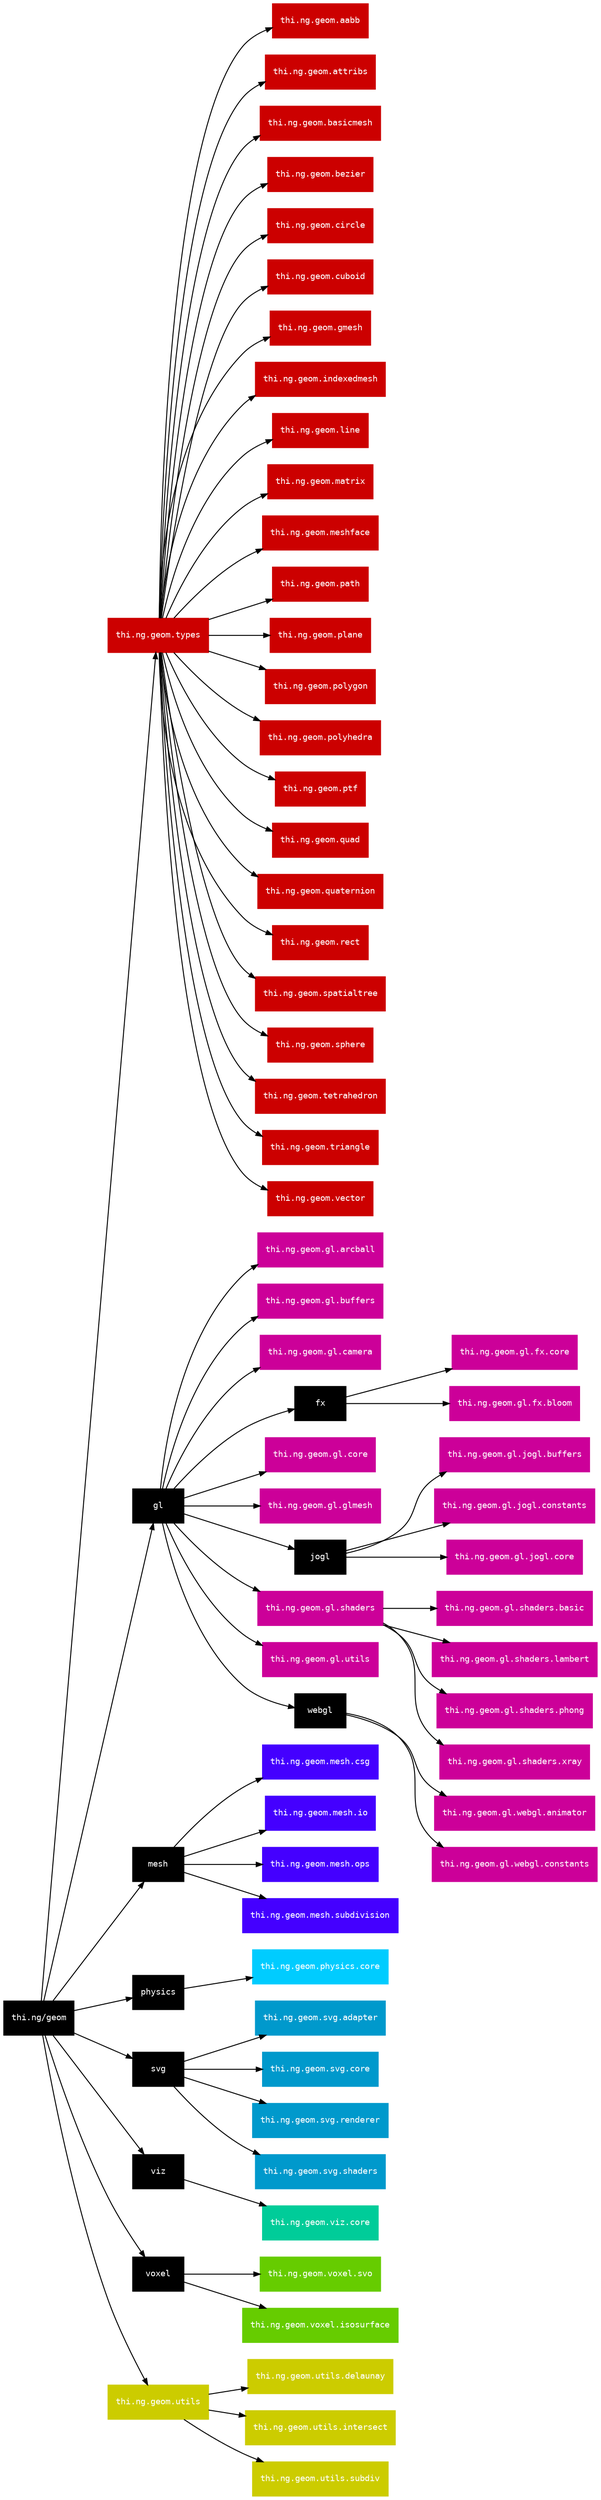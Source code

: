 digraph g {
  rankdir=LR;
  node[color="black",shape="box",margin="0.11",style="filled",fontname="Inconsolata",fontcolor="white",fontsize=9];
  edge[arrowsize=0.66];
  
  geom[label="thi.ng/geom"];

  geom->types;
  types->aabb;
  types->attribs;
  types->basicmesh;
  types->bezier;
  types->circle;
  types->cuboid;
  types->gmesh;
  types->indexedmesh;
  types->line;
  types->matrix;
  types->meshface;
  types->path;
  types->plane;
  types->polygon;
  types->polyhedra;
  types->ptf;
  types->quad;
  types->quaternion;
  types->rect;
  types->spatialtree;
  types->sphere;
  types->tetrahedron;
  types->triangle;
  types->vector;

  geom->gl;
  gl->arcball;
  gl->buffers;
  gl->camera;
  gl->fx->fxcore;
  fx->fxpresets;
  gl->glcore;
  gl->glmesh;
  gl->jogl->joglbuffers;
  jogl->joglconst;
  jogl->joglcore;
  gl->glshaders;
  glshaders->glshaderbasic;
  glshaders->glshaderlambert;
  glshaders->glshaderphong;
  glshaders->glshaderxray;
  gl->glutils;
  gl->webgl->animator;
  webgl->constwebgl;

  geom->mesh;
  mesh->csg;
  mesh->io;
  mesh->ops;
  mesh->meshsubdiv;

  geom->physics->physcore;

  geom->svg->svgadapt;
  svg->svgcore;
  svg->svgrenderer;
  svg->svgshaders;

  geom->viz->vizcore;

  geom->voxel;
  voxel->svo;
  voxel->isosurface;
  
  geom->utils;
  utils->delaunay;
  utils->isec;
  utils->subdiv;

  aabb[color="#cc0000",label="thi.ng.geom.aabb",URL="https://github.com/thi-ng/geom/blob/develop/src/types/aabb.org",tooltip="Axis-aligned bounding box"];
  attribs[color="#cc0000",label="thi.ng.geom.attribs",URL="https://github.com/thi-ng/geom/blob/develop/src/types/attribs.org",tooltip="Mesh vertex attribute generators"];
  basicmesh[color="#cc0000",label="thi.ng.geom.basicmesh",URL="https://github.com/thi-ng/geom/blob/develop/src/types/basicmesh.org",tooltip="3D mesh type w/o attribute support"];
  bezier[color="#cc0000",label="thi.ng.geom.bezier",URL="https://github.com/thi-ng/geom/blob/develop/src/types/bezier.org",tooltip="2D/3D spline types"];
  circle[color="#cc0000",label="thi.ng.geom.circle",URL="https://github.com/thi-ng/geom/blob/develop/src/types/circle.org",tooltip="2D circle type"];
  cuboid[color="#cc0000",label="thi.ng.geom.cuboid",URL="https://github.com/thi-ng/geom/blob/develop/src/types/cuboid.org",tooltip="Arbitrary 3D box type"];
  delaunay[color="#cccc00",label="thi.ng.geom.utils.delaunay",URL="https://github.com/thi-ng/geom/blob/develop/src/utils/delaunay.org",tooltip="2D Delaunay triangulation"];
  gmesh[color="#cc0000",label="thi.ng.geom.gmesh",URL="https://github.com/thi-ng/geom/blob/develop/src/types/gmesh.org",tooltip="3D navigatable graph mesh"];
  indexedmesh[color="#cc0000",label="thi.ng.geom.indexedmesh",URL="https://github.com/thi-ng/geom/blob/develop/src/types/indexedmesh.org",tooltip="3D mesh w/ vertex attributes"];
  isec[color="#cccc00",label="thi.ng.geom.utils.intersect",URL="https://github.com/thi-ng/geom/blob/develop/src/utils/intersect.org",tooltip="Various 2D/3D shape intersections"];
  line[color="#cc0000",label="thi.ng.geom.line",URL="https://github.com/thi-ng/geom/blob/develop/src/types/line.org",tooltip="2D/3D line & poly-line types"];
  matrix[color="#cc0000",label="thi.ng.geom.matrix",URL="https://github.com/thi-ng/geom/blob/develop/src/core/matrix.org",tooltip="2x3, 4x4 matrix types"];
  meshface[color="#cc0000",label="thi.ng.geom.meshface",URL="https://github.com/thi-ng/geom/blob/develop/src/types/meshface.org",tooltip="Mesh face types w/ & w/o attrib support"];
  path[color="#cc0000",label="thi.ng.geom.path",URL="https://github.com/thi-ng/geom/blob/develop/src/types/path.org",tooltip="2D segmented path construction"];
  plane[color="#cc0000",label="thi.ng.geom.plane",URL="https://github.com/thi-ng/geom/blob/develop/src/types/plane.org",tooltip="3D plane type"];
  polygon[color="#cc0000",label="thi.ng.geom.polygon",URL="https://github.com/thi-ng/geom/blob/develop/src/types/polygon.org",tooltip="2D polygon type"];
  polyhedra[color="#cc0000",label="thi.ng.geom.polyhedra",URL="https://github.com/thi-ng/geom/blob/develop/src/types/polyhedra.org",tooltip="3D polyhedra constructions"];
  ptf[color="#cc0000",label="thi.ng.geom.ptf",URL="https://github.com/thi-ng/geom/blob/develop/src/types/ptf.org",tooltip="3D Parallel-transport frames curve extrusion"];
  quad[color="#cc0000",label="thi.ng.geom.quad",URL="https://github.com/thi-ng/geom/blob/develop/src/types/quad.org",tooltip="3D freeform quad type"];
  quaternion[color="#cc0000",label="thi.ng.geom.quaternion",URL="https://github.com/thi-ng/geom/blob/develop/src/core/quaternion.org",tooltip="Quaternion type"];
  rect[color="#cc0000",label="thi.ng.geom.rect",URL="https://github.com/thi-ng/geom/blob/develop/src/types/rect.org",tooltip="2D axis-aligned rectangle type"];
  spatialtree[color="#cc0000",label="thi.ng.geom.spatialtree",URL="https://github.com/thi-ng/geom/blob/develop/src/types/spatialtree.org",tooltip="Quadtree & Octree types / tree queries"];
  sphere[color="#cc0000",label="thi.ng.geom.sphere",URL="https://github.com/thi-ng/geom/blob/develop/src/types/sphere.org",tooltip="3D sphere type"];
  subdiv[color="#cccc00",label="thi.ng.geom.utils.subdiv",URL="https://github.com/thi-ng/geom/blob/develop/src/utils/subdiv.org",tooltip="2D/3D recursive curve subdivision schemes"];
  tetrahedron[color="#cc0000",label="thi.ng.geom.tetrahedron",URL="https://github.com/thi-ng/geom/blob/develop/src/types/tetrahedron.org",tooltip="3D tetrahedron type"];
  triangle[color="#cc0000",label="thi.ng.geom.triangle",URL="https://github.com/thi-ng/geom/blob/develop/src/types/triangle.org",tooltip="2D/3D triangle types"];
  types[color="#cc0000",label="thi.ng.geom.types",URL="https://github.com/thi-ng/geom/blob/develop/src/types/types.org",tooltip="Shape type declarations"];
  utils[color="#cccc00",label="thi.ng.geom.utils",URL="https://github.com/thi-ng/geom/blob/develop/src/utils/utils.org",tooltip="Shared low-level utilities"];
  vector[color="#cc0000",label="thi.ng.geom.vector",URL="https://github.com/thi-ng/geom/blob/develop/src/core/vector.org",tooltip="2D/3D vector types"];

  animator[color="#cc0099",label="thi.ng.geom.gl.webgl.animator",URL="https://github.com/thi-ng/geom/blob/develop/src/gl/animator.org",tooltip="WebGL RAF wrapper"];
  arcball[color="#cc0099",label="thi.ng.geom.gl.arcball",URL="https://github.com/thi-ng/geom/blob/develop/src/gl/arcball.org",tooltip="3D arcball camera controller"];
  buffers[color="#cc0099",label="thi.ng.geom.gl.buffers",URL="https://github.com/thi-ng/geom/blob/develop/src/gl/buffers.org",tooltip="OpenGL/WebGL buffer types (FBO, textures etc.)"];
  camera[color="#cc0099",label="thi.ng.geom.gl.camera",URL="https://github.com/thi-ng/geom/blob/develop/src/gl/camera.org",tooltip="3-point camera helpers"];
  glcore[color="#cc0099",label="thi.ng.geom.gl.core",URL="https://github.com/thi-ng/geom/blob/develop/src/gl/core.org",tooltip="OpenGL/WebGL core namespace"];
  joglconst[color="#cc0099",label="thi.ng.geom.gl.jogl.constants",URL="https://github.com/thi-ng/geom/blob/develop/src/gl/constants-jogl.org",tooltip="OpenGL constants"];
  joglbuffers[color="#cc0099",label="thi.ng.geom.gl.jogl.buffers",URL="https://github.com/thi-ng/geom/blob/develop/src/gl/jogl-buffers.org",tooltip="OpenGL buffer helpers"];
  joglcore[color="#cc0099",label="thi.ng.geom.gl.jogl.core",URL="https://github.com/thi-ng/geom/blob/develop/src/gl/jogl.org",tooltip="OpenGL window setup & helpers"];
  fxcore[color="#cc0099",label="thi.ng.geom.gl.fx.core",URL="https://github.com/thi-ng/geom/blob/develop/src/gl/fx.org",tooltip="FBO effects pipeline setup"];
  fxpresets[color="#cc0099",label="thi.ng.geom.gl.fx.bloom",URL="https://github.com/thi-ng/geom/blob/develop/src/gl/fx-presets.org",tooltip="FBO bloom effect pipeline"];
  glmesh[color="#cc0099",label="thi.ng.geom.gl.glmesh",URL="https://github.com/thi-ng/geom/blob/develop/src/gl/glmesh.org",tooltip="3D mesh type w/ attributes, indexed/unindexed"];
  glshaders[color="#cc0099",label="thi.ng.geom.gl.shaders",URL="https://github.com/thi-ng/geom/blob/develop/src/gl/shaders.org",tooltip="OpenGL/WebGL shader abstractions/constructions"];
  glshaderbasic[color="#cc0099",label="thi.ng.geom.gl.shaders.basic",URL="https://github.com/thi-ng/geom/blob/develop/src/gl/shader-presets.org#basic",tooltip="Single color shader preset"];
  glshaderlambert[color="#cc0099",label="thi.ng.geom.gl.shaders.lambert",URL="https://github.com/thi-ng/geom/blob/develop/src/gl/shader-presets.org#lambert",tooltip="Lambert shader preset"];
  glshaderphong[color="#cc0099",label="thi.ng.geom.gl.shaders.phong",URL="https://github.com/thi-ng/geom/blob/develop/src/gl/shader-presets.org#phong",tooltip="Phong shader preset"];
  glshaderxray[color="#cc0099",label="thi.ng.geom.gl.shaders.xray",URL="https://github.com/thi-ng/geom/blob/develop/src/gl/shader-presets.org#x-ray",tooltip="X-ray shader preset"];
  glutils[color="#cc0099",label="thi.ng.geom.gl.utils",URL="https://github.com/thi-ng/geom/blob/develop/src/gl/utils.org",tooltip="WebGL helpers"];
  constwebgl[color="#cc0099",label="thi.ng.geom.gl.webgl.constants",URL="https://github.com/thi-ng/geom/blob/develop/src/gl/constants-webgl.org",tooltip="WebGL constants"];

  csg[color="#4400ff",label="thi.ng.geom.mesh.csg",URL="https://github.com/thi-ng/geom/blob/develop/src/mesh/csg.org",tooltip="3D boolean mesh operations"];
  io[color="#4400ff",label="thi.ng.geom.mesh.io",URL="https://github.com/thi-ng/geom/blob/develop/src/mesh/io.org",tooltip="3D mesh import/export (STL, OBJ, PLY, OFF)"];
  ops[color="#4400ff",label="thi.ng.geom.mesh.ops",URL="https://github.com/thi-ng/geom/blob/develop/src/mesh/ops.org",tooltip="3D mesh repair/cleanup helpers"];
  meshsubdiv[color="#4400ff",label="thi.ng.geom.mesh.subdivision",URL="https://github.com/thi-ng/geom/blob/develop/src/mesh/subdivision.org",tooltip="3D mesh subdivision schemes"];
  
  physcore[color="#00ccff",label="thi.ng.geom.physics.core",URL="https://github.com/thi-ng/geom/blob/develop/src/physics/core.org",tooltip="2D/3D verlet physics engine"];
  
  svgadapt[color="#0099cc",label="thi.ng.geom.svg.adapter",URL="https://github.com/thi-ng/geom/blob/develop/src/svg/adapter.org",tooltip="SVG shape type conversions"];
  svgcore[color="#0099cc",label="thi.ng.geom.svg.core",URL="https://github.com/thi-ng/geom/blob/develop/src/svg/core.org",tooltip="SVG generation/core namespace"];
  svgrenderer[color="#0099cc",label="thi.ng.geom.svg.renderer",URL="https://github.com/thi-ng/geom/blob/develop/src/svg/renderer.org",tooltip="3D mesh renderer for SVG output"];
  svgshaders[color="#0099cc",label="thi.ng.geom.svg.shaders",URL="https://github.com/thi-ng/geom/blob/develop/src/svg/shaders.org",tooltip="Facet shaders for SVG renderer"];

  vizcore[color="#00cc99",label="thi.ng.geom.viz.core",URL="https://github.com/thi-ng/geom/blob/develop/src/viz/core.org",tooltip="Declarative 2D charting/data visualization engine"];
  
  svo[color="#66cc00",label="thi.ng.geom.voxel.svo",URL="https://github.com/thi-ng/geom/blob/develop/src/voxel/svo.org",tooltip="3D Voxel tree"];
  isosurface[color="#66cc00",label="thi.ng.geom.voxel.isosurface",URL="https://github.com/thi-ng/geom/blob/develop/src/voxel/isosurface.org",tooltip="3D mesh extraction from voxel data"];
  
}
